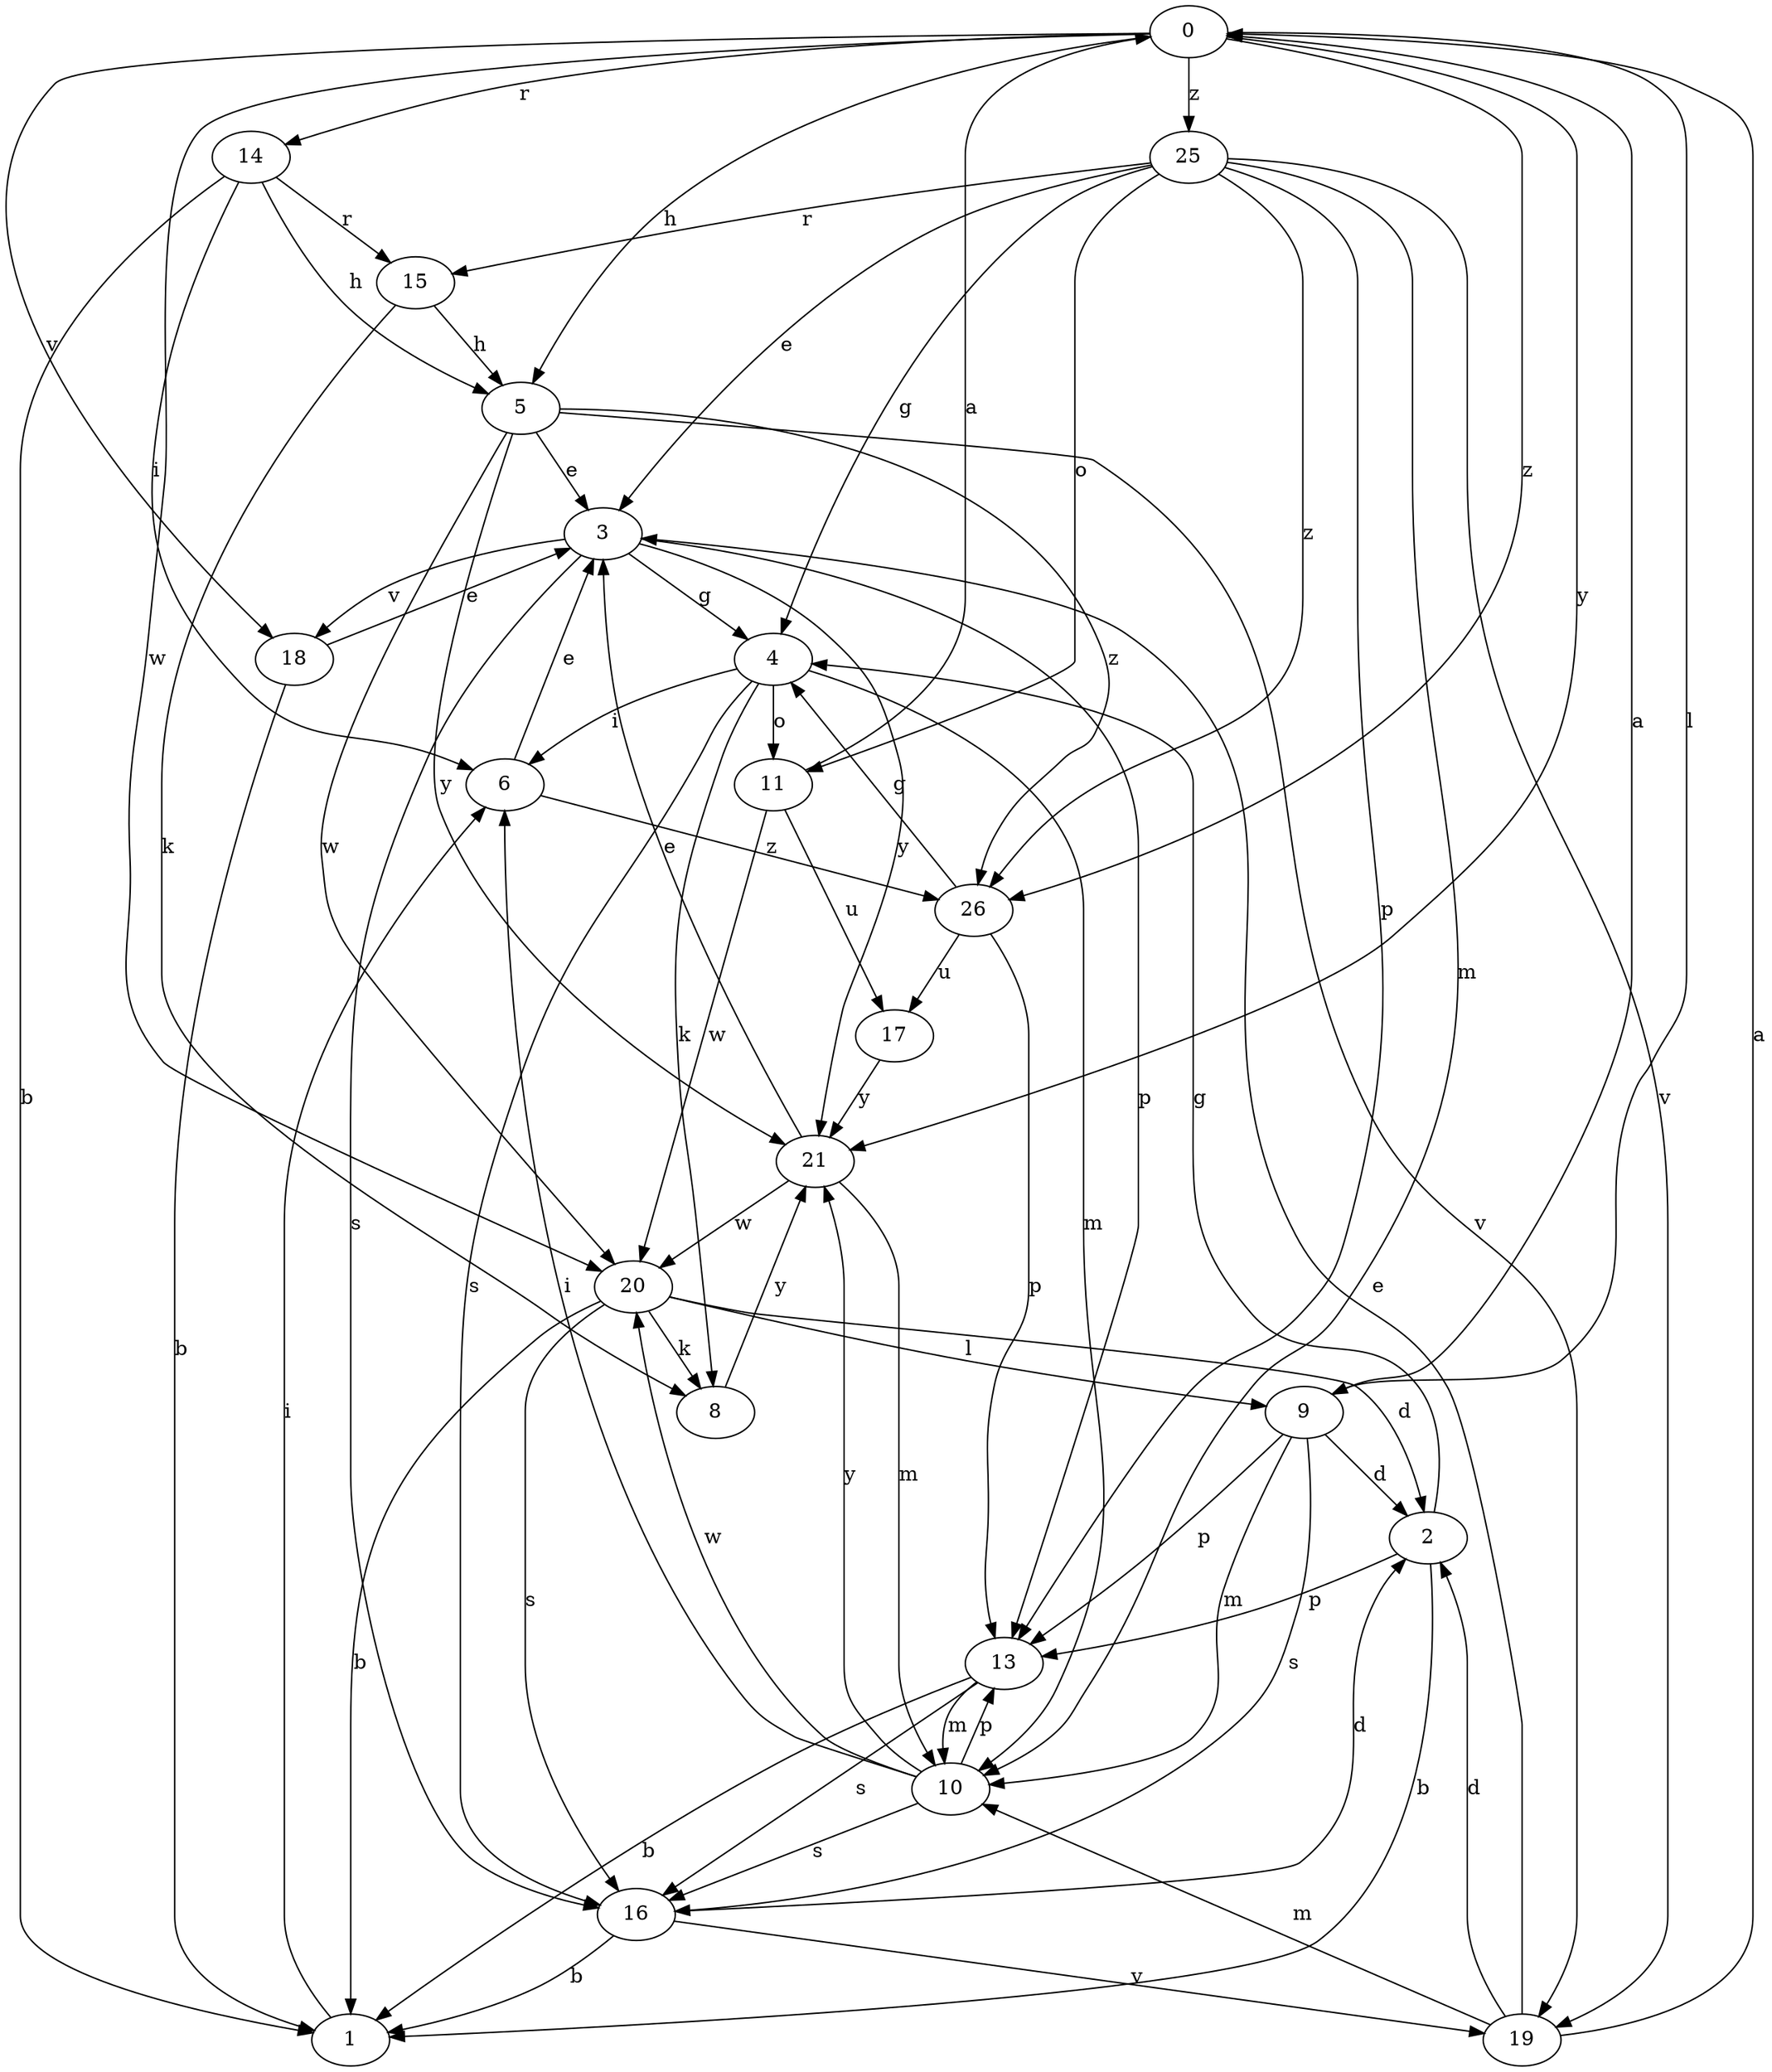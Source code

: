strict digraph  {
0;
1;
2;
3;
4;
5;
6;
8;
9;
10;
11;
13;
14;
15;
16;
17;
18;
19;
20;
21;
25;
26;
0 -> 5  [label=h];
0 -> 9  [label=l];
0 -> 14  [label=r];
0 -> 18  [label=v];
0 -> 20  [label=w];
0 -> 21  [label=y];
0 -> 25  [label=z];
0 -> 26  [label=z];
1 -> 6  [label=i];
2 -> 1  [label=b];
2 -> 4  [label=g];
2 -> 13  [label=p];
3 -> 4  [label=g];
3 -> 13  [label=p];
3 -> 16  [label=s];
3 -> 18  [label=v];
3 -> 21  [label=y];
4 -> 6  [label=i];
4 -> 8  [label=k];
4 -> 10  [label=m];
4 -> 11  [label=o];
4 -> 16  [label=s];
5 -> 3  [label=e];
5 -> 19  [label=v];
5 -> 20  [label=w];
5 -> 21  [label=y];
5 -> 26  [label=z];
6 -> 3  [label=e];
6 -> 26  [label=z];
8 -> 21  [label=y];
9 -> 0  [label=a];
9 -> 2  [label=d];
9 -> 10  [label=m];
9 -> 13  [label=p];
9 -> 16  [label=s];
10 -> 6  [label=i];
10 -> 13  [label=p];
10 -> 16  [label=s];
10 -> 20  [label=w];
10 -> 21  [label=y];
11 -> 0  [label=a];
11 -> 17  [label=u];
11 -> 20  [label=w];
13 -> 1  [label=b];
13 -> 10  [label=m];
13 -> 16  [label=s];
14 -> 1  [label=b];
14 -> 5  [label=h];
14 -> 6  [label=i];
14 -> 15  [label=r];
15 -> 5  [label=h];
15 -> 8  [label=k];
16 -> 1  [label=b];
16 -> 2  [label=d];
16 -> 19  [label=v];
17 -> 21  [label=y];
18 -> 1  [label=b];
18 -> 3  [label=e];
19 -> 0  [label=a];
19 -> 2  [label=d];
19 -> 3  [label=e];
19 -> 10  [label=m];
20 -> 1  [label=b];
20 -> 2  [label=d];
20 -> 8  [label=k];
20 -> 9  [label=l];
20 -> 16  [label=s];
21 -> 3  [label=e];
21 -> 10  [label=m];
21 -> 20  [label=w];
25 -> 3  [label=e];
25 -> 4  [label=g];
25 -> 10  [label=m];
25 -> 11  [label=o];
25 -> 13  [label=p];
25 -> 15  [label=r];
25 -> 19  [label=v];
25 -> 26  [label=z];
26 -> 4  [label=g];
26 -> 13  [label=p];
26 -> 17  [label=u];
}
